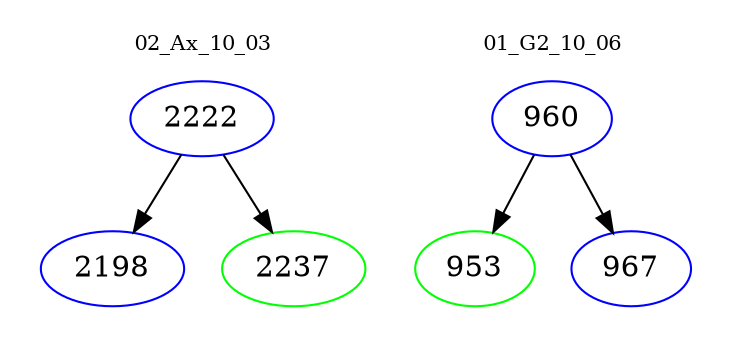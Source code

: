 digraph{
subgraph cluster_0 {
color = white
label = "02_Ax_10_03";
fontsize=10;
T0_2222 [label="2222", color="blue"]
T0_2222 -> T0_2198 [color="black"]
T0_2198 [label="2198", color="blue"]
T0_2222 -> T0_2237 [color="black"]
T0_2237 [label="2237", color="green"]
}
subgraph cluster_1 {
color = white
label = "01_G2_10_06";
fontsize=10;
T1_960 [label="960", color="blue"]
T1_960 -> T1_953 [color="black"]
T1_953 [label="953", color="green"]
T1_960 -> T1_967 [color="black"]
T1_967 [label="967", color="blue"]
}
}
